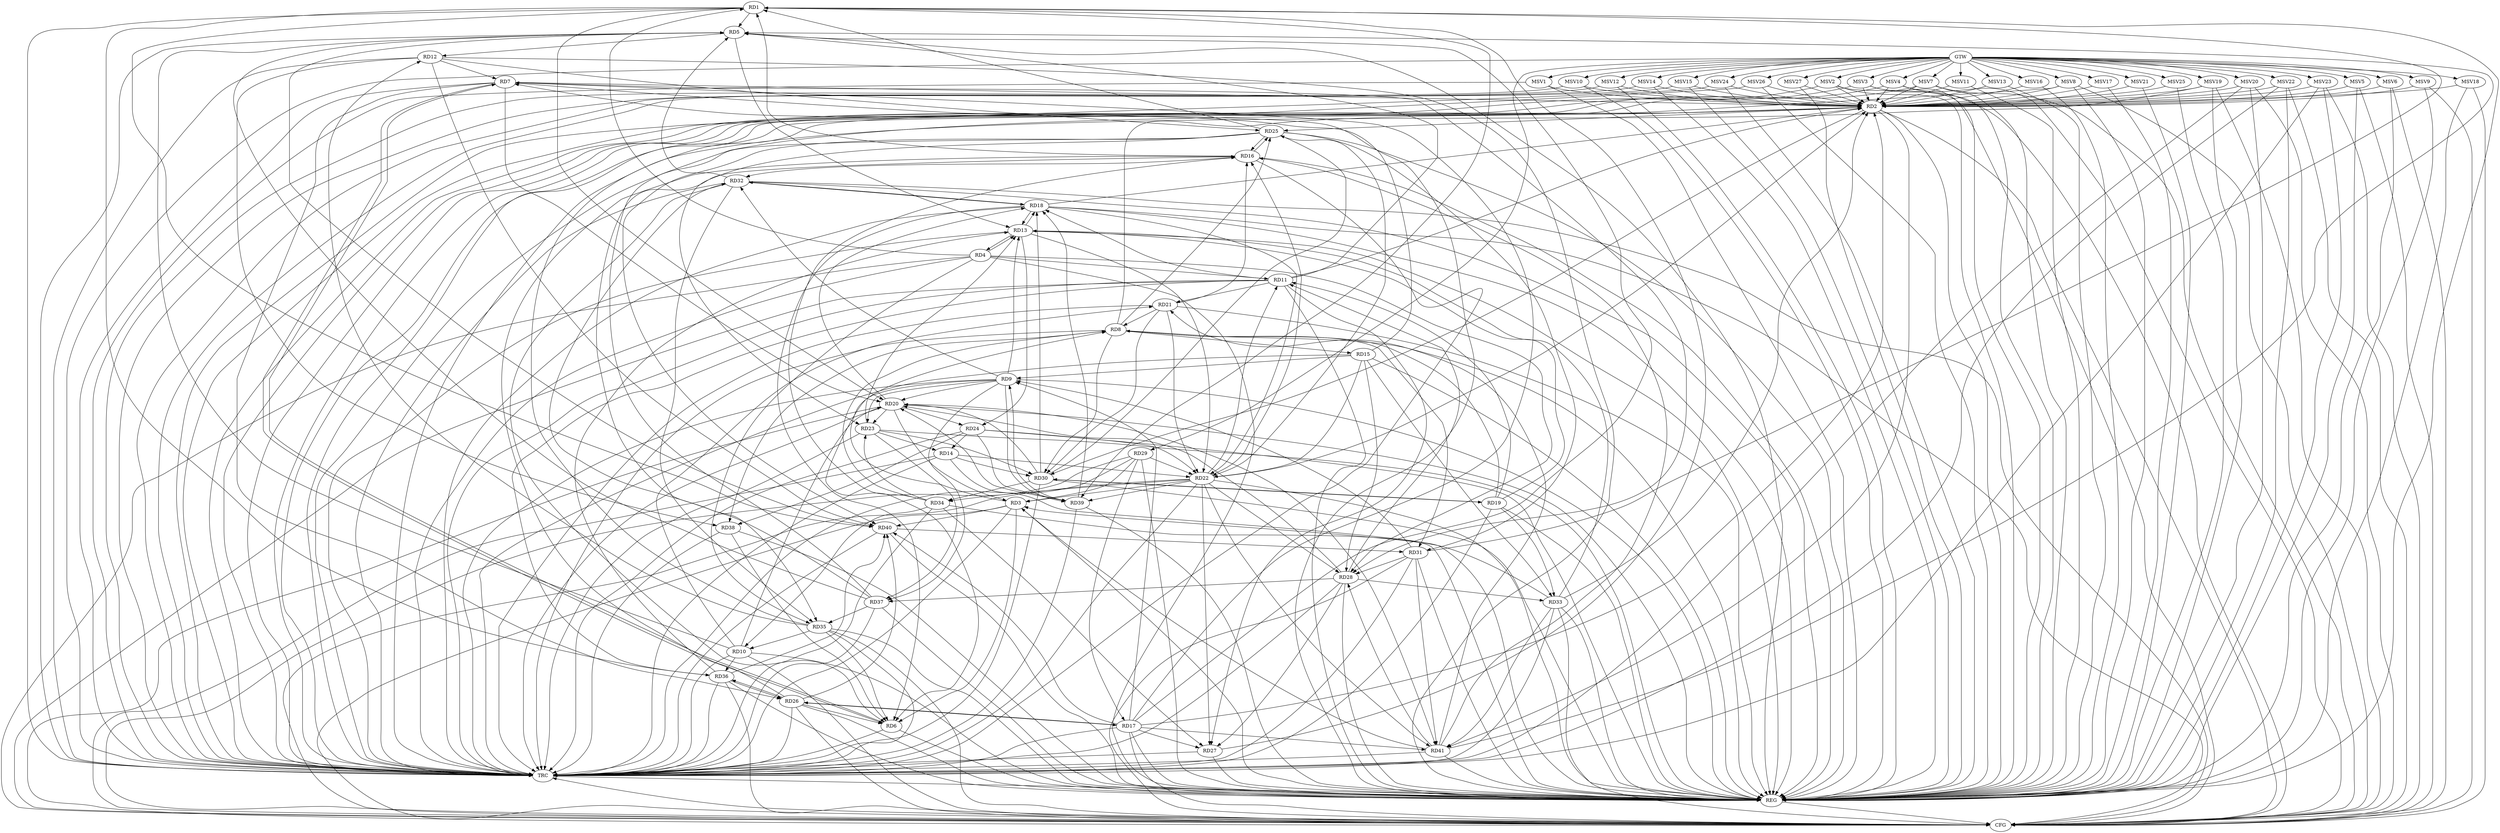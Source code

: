 strict digraph G {
  RD1 [ label="RD1" ];
  RD2 [ label="RD2" ];
  RD3 [ label="RD3" ];
  RD4 [ label="RD4" ];
  RD5 [ label="RD5" ];
  RD6 [ label="RD6" ];
  RD7 [ label="RD7" ];
  RD8 [ label="RD8" ];
  RD9 [ label="RD9" ];
  RD10 [ label="RD10" ];
  RD11 [ label="RD11" ];
  RD12 [ label="RD12" ];
  RD13 [ label="RD13" ];
  RD14 [ label="RD14" ];
  RD15 [ label="RD15" ];
  RD16 [ label="RD16" ];
  RD17 [ label="RD17" ];
  RD18 [ label="RD18" ];
  RD19 [ label="RD19" ];
  RD20 [ label="RD20" ];
  RD21 [ label="RD21" ];
  RD22 [ label="RD22" ];
  RD23 [ label="RD23" ];
  RD24 [ label="RD24" ];
  RD25 [ label="RD25" ];
  RD26 [ label="RD26" ];
  RD27 [ label="RD27" ];
  RD28 [ label="RD28" ];
  RD29 [ label="RD29" ];
  RD30 [ label="RD30" ];
  RD31 [ label="RD31" ];
  RD32 [ label="RD32" ];
  RD33 [ label="RD33" ];
  RD34 [ label="RD34" ];
  RD35 [ label="RD35" ];
  RD36 [ label="RD36" ];
  RD37 [ label="RD37" ];
  RD38 [ label="RD38" ];
  RD39 [ label="RD39" ];
  RD40 [ label="RD40" ];
  RD41 [ label="RD41" ];
  GTW [ label="GTW" ];
  REG [ label="REG" ];
  CFG [ label="CFG" ];
  TRC [ label="TRC" ];
  MSV1 [ label="MSV1" ];
  MSV2 [ label="MSV2" ];
  MSV3 [ label="MSV3" ];
  MSV4 [ label="MSV4" ];
  MSV5 [ label="MSV5" ];
  MSV6 [ label="MSV6" ];
  MSV7 [ label="MSV7" ];
  MSV8 [ label="MSV8" ];
  MSV9 [ label="MSV9" ];
  MSV10 [ label="MSV10" ];
  MSV11 [ label="MSV11" ];
  MSV12 [ label="MSV12" ];
  MSV13 [ label="MSV13" ];
  MSV14 [ label="MSV14" ];
  MSV15 [ label="MSV15" ];
  MSV16 [ label="MSV16" ];
  MSV17 [ label="MSV17" ];
  MSV18 [ label="MSV18" ];
  MSV19 [ label="MSV19" ];
  MSV20 [ label="MSV20" ];
  MSV21 [ label="MSV21" ];
  MSV22 [ label="MSV22" ];
  MSV23 [ label="MSV23" ];
  MSV24 [ label="MSV24" ];
  MSV25 [ label="MSV25" ];
  MSV26 [ label="MSV26" ];
  MSV27 [ label="MSV27" ];
  RD4 -> RD1;
  RD1 -> RD5;
  RD16 -> RD1;
  RD1 -> RD20;
  RD25 -> RD1;
  RD27 -> RD1;
  RD31 -> RD1;
  RD1 -> RD36;
  RD1 -> RD39;
  RD1 -> RD40;
  RD7 -> RD2;
  RD8 -> RD2;
  RD11 -> RD2;
  RD17 -> RD2;
  RD18 -> RD2;
  RD22 -> RD2;
  RD2 -> RD25;
  RD2 -> RD30;
  RD33 -> RD2;
  RD35 -> RD2;
  RD37 -> RD2;
  RD2 -> RD41;
  RD3 -> RD6;
  RD3 -> RD8;
  RD20 -> RD3;
  RD22 -> RD3;
  RD29 -> RD3;
  RD33 -> RD3;
  RD3 -> RD40;
  RD41 -> RD3;
  RD4 -> RD11;
  RD4 -> RD13;
  RD13 -> RD4;
  RD4 -> RD28;
  RD4 -> RD35;
  RD10 -> RD5;
  RD11 -> RD5;
  RD5 -> RD12;
  RD5 -> RD13;
  RD17 -> RD5;
  RD32 -> RD5;
  RD37 -> RD5;
  RD40 -> RD5;
  RD41 -> RD5;
  RD6 -> RD7;
  RD7 -> RD6;
  RD9 -> RD6;
  RD18 -> RD6;
  RD26 -> RD6;
  RD32 -> RD6;
  RD35 -> RD6;
  RD38 -> RD6;
  RD12 -> RD7;
  RD15 -> RD7;
  RD17 -> RD7;
  RD7 -> RD20;
  RD7 -> RD26;
  RD7 -> RD28;
  RD8 -> RD15;
  RD19 -> RD8;
  RD21 -> RD8;
  RD8 -> RD25;
  RD8 -> RD30;
  RD8 -> RD31;
  RD34 -> RD8;
  RD8 -> RD38;
  RD9 -> RD13;
  RD15 -> RD9;
  RD17 -> RD9;
  RD9 -> RD20;
  RD9 -> RD23;
  RD31 -> RD9;
  RD9 -> RD32;
  RD9 -> RD37;
  RD9 -> RD39;
  RD39 -> RD9;
  RD10 -> RD20;
  RD10 -> RD21;
  RD34 -> RD10;
  RD35 -> RD10;
  RD10 -> RD36;
  RD11 -> RD18;
  RD19 -> RD11;
  RD11 -> RD21;
  RD22 -> RD11;
  RD11 -> RD27;
  RD28 -> RD11;
  RD11 -> RD36;
  RD12 -> RD25;
  RD35 -> RD12;
  RD12 -> RD38;
  RD12 -> RD40;
  RD13 -> RD18;
  RD18 -> RD13;
  RD19 -> RD13;
  RD13 -> RD22;
  RD23 -> RD13;
  RD13 -> RD24;
  RD33 -> RD13;
  RD36 -> RD13;
  RD14 -> RD22;
  RD23 -> RD14;
  RD24 -> RD14;
  RD14 -> RD30;
  RD15 -> RD22;
  RD15 -> RD28;
  RD15 -> RD33;
  RD21 -> RD16;
  RD22 -> RD16;
  RD16 -> RD25;
  RD25 -> RD16;
  RD26 -> RD16;
  RD16 -> RD32;
  RD34 -> RD16;
  RD16 -> RD35;
  RD41 -> RD16;
  RD17 -> RD26;
  RD26 -> RD17;
  RD17 -> RD27;
  RD29 -> RD17;
  RD17 -> RD40;
  RD17 -> RD41;
  RD20 -> RD18;
  RD18 -> RD22;
  RD30 -> RD18;
  RD18 -> RD32;
  RD32 -> RD18;
  RD39 -> RD18;
  RD19 -> RD30;
  RD30 -> RD19;
  RD19 -> RD33;
  RD20 -> RD23;
  RD20 -> RD24;
  RD28 -> RD20;
  RD30 -> RD20;
  RD39 -> RD20;
  RD20 -> RD41;
  RD21 -> RD22;
  RD21 -> RD30;
  RD41 -> RD21;
  RD24 -> RD22;
  RD25 -> RD22;
  RD22 -> RD27;
  RD22 -> RD28;
  RD29 -> RD22;
  RD22 -> RD34;
  RD22 -> RD39;
  RD22 -> RD41;
  RD25 -> RD23;
  RD23 -> RD30;
  RD34 -> RD23;
  RD23 -> RD37;
  RD24 -> RD38;
  RD24 -> RD39;
  RD30 -> RD25;
  RD25 -> RD31;
  RD25 -> RD40;
  RD26 -> RD36;
  RD36 -> RD26;
  RD26 -> RD40;
  RD28 -> RD27;
  RD34 -> RD27;
  RD31 -> RD28;
  RD28 -> RD33;
  RD28 -> RD37;
  RD41 -> RD28;
  RD30 -> RD34;
  RD40 -> RD31;
  RD31 -> RD41;
  RD32 -> RD35;
  RD37 -> RD32;
  RD33 -> RD41;
  RD37 -> RD35;
  RD36 -> RD40;
  GTW -> RD29;
  RD1 -> REG;
  RD2 -> REG;
  RD3 -> REG;
  RD4 -> REG;
  RD5 -> REG;
  RD6 -> REG;
  RD7 -> REG;
  RD8 -> REG;
  RD9 -> REG;
  RD10 -> REG;
  RD11 -> REG;
  RD12 -> REG;
  RD13 -> REG;
  RD14 -> REG;
  RD15 -> REG;
  RD16 -> REG;
  RD17 -> REG;
  RD18 -> REG;
  RD19 -> REG;
  RD20 -> REG;
  RD21 -> REG;
  RD22 -> REG;
  RD23 -> REG;
  RD24 -> REG;
  RD25 -> REG;
  RD26 -> REG;
  RD27 -> REG;
  RD28 -> REG;
  RD29 -> REG;
  RD30 -> REG;
  RD31 -> REG;
  RD32 -> REG;
  RD33 -> REG;
  RD34 -> REG;
  RD35 -> REG;
  RD36 -> REG;
  RD37 -> REG;
  RD38 -> REG;
  RD39 -> REG;
  RD40 -> REG;
  RD41 -> REG;
  RD11 -> CFG;
  RD14 -> CFG;
  RD31 -> CFG;
  RD4 -> CFG;
  RD26 -> CFG;
  RD36 -> CFG;
  RD20 -> CFG;
  RD17 -> CFG;
  RD29 -> CFG;
  RD3 -> CFG;
  RD33 -> CFG;
  RD35 -> CFG;
  RD2 -> CFG;
  RD10 -> CFG;
  RD18 -> CFG;
  RD32 -> CFG;
  RD22 -> CFG;
  REG -> CFG;
  RD1 -> TRC;
  RD2 -> TRC;
  RD3 -> TRC;
  RD4 -> TRC;
  RD5 -> TRC;
  RD6 -> TRC;
  RD7 -> TRC;
  RD8 -> TRC;
  RD9 -> TRC;
  RD10 -> TRC;
  RD11 -> TRC;
  RD12 -> TRC;
  RD13 -> TRC;
  RD14 -> TRC;
  RD15 -> TRC;
  RD16 -> TRC;
  RD17 -> TRC;
  RD18 -> TRC;
  RD19 -> TRC;
  RD20 -> TRC;
  RD21 -> TRC;
  RD22 -> TRC;
  RD23 -> TRC;
  RD24 -> TRC;
  RD25 -> TRC;
  RD26 -> TRC;
  RD27 -> TRC;
  RD28 -> TRC;
  RD29 -> TRC;
  RD30 -> TRC;
  RD31 -> TRC;
  RD32 -> TRC;
  RD33 -> TRC;
  RD34 -> TRC;
  RD35 -> TRC;
  RD36 -> TRC;
  RD37 -> TRC;
  RD38 -> TRC;
  RD39 -> TRC;
  RD40 -> TRC;
  RD41 -> TRC;
  GTW -> TRC;
  CFG -> TRC;
  TRC -> REG;
  MSV1 -> RD2;
  MSV2 -> RD2;
  MSV3 -> RD2;
  GTW -> MSV1;
  MSV1 -> REG;
  MSV1 -> TRC;
  GTW -> MSV2;
  MSV2 -> REG;
  MSV2 -> TRC;
  MSV2 -> CFG;
  GTW -> MSV3;
  MSV3 -> REG;
  MSV3 -> TRC;
  MSV3 -> CFG;
  MSV4 -> RD2;
  MSV5 -> RD2;
  GTW -> MSV4;
  MSV4 -> REG;
  MSV4 -> TRC;
  MSV4 -> CFG;
  GTW -> MSV5;
  MSV5 -> REG;
  MSV5 -> CFG;
  MSV6 -> RD2;
  MSV7 -> RD2;
  MSV8 -> RD2;
  MSV9 -> RD2;
  MSV10 -> RD2;
  GTW -> MSV6;
  MSV6 -> REG;
  MSV6 -> CFG;
  GTW -> MSV7;
  MSV7 -> REG;
  MSV7 -> TRC;
  MSV7 -> CFG;
  GTW -> MSV8;
  MSV8 -> REG;
  MSV8 -> TRC;
  MSV8 -> CFG;
  GTW -> MSV9;
  MSV9 -> REG;
  MSV9 -> CFG;
  GTW -> MSV10;
  MSV10 -> REG;
  MSV10 -> TRC;
  MSV11 -> RD2;
  GTW -> MSV11;
  MSV11 -> REG;
  MSV12 -> RD2;
  GTW -> MSV12;
  MSV12 -> REG;
  MSV12 -> TRC;
  MSV13 -> RD2;
  MSV14 -> RD2;
  MSV15 -> RD2;
  MSV16 -> RD2;
  GTW -> MSV13;
  MSV13 -> REG;
  GTW -> MSV14;
  MSV14 -> REG;
  MSV14 -> TRC;
  GTW -> MSV15;
  MSV15 -> REG;
  MSV15 -> TRC;
  GTW -> MSV16;
  MSV16 -> REG;
  MSV17 -> RD2;
  MSV18 -> RD2;
  GTW -> MSV17;
  MSV17 -> REG;
  GTW -> MSV18;
  MSV18 -> REG;
  MSV18 -> CFG;
  MSV19 -> RD2;
  MSV20 -> RD2;
  MSV21 -> RD2;
  MSV22 -> RD2;
  GTW -> MSV19;
  MSV19 -> REG;
  MSV19 -> TRC;
  MSV19 -> CFG;
  GTW -> MSV20;
  MSV20 -> REG;
  MSV20 -> TRC;
  MSV20 -> CFG;
  GTW -> MSV21;
  MSV21 -> REG;
  GTW -> MSV22;
  MSV22 -> REG;
  MSV22 -> TRC;
  MSV22 -> CFG;
  MSV23 -> RD2;
  MSV24 -> RD2;
  MSV25 -> RD2;
  MSV26 -> RD2;
  GTW -> MSV23;
  MSV23 -> REG;
  MSV23 -> TRC;
  MSV23 -> CFG;
  GTW -> MSV24;
  MSV24 -> REG;
  MSV24 -> TRC;
  GTW -> MSV25;
  MSV25 -> REG;
  GTW -> MSV26;
  MSV26 -> REG;
  MSV26 -> TRC;
  MSV27 -> RD2;
  GTW -> MSV27;
  MSV27 -> REG;
}
